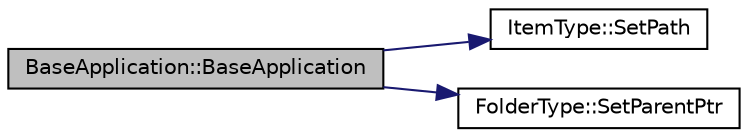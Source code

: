 digraph "BaseApplication::BaseApplication"
{
 // LATEX_PDF_SIZE
  edge [fontname="Helvetica",fontsize="10",labelfontname="Helvetica",labelfontsize="10"];
  node [fontname="Helvetica",fontsize="10",shape=record];
  rankdir="LR";
  Node0 [label="BaseApplication::BaseApplication",height=0.2,width=0.4,color="black", fillcolor="grey75", style="filled", fontcolor="black",tooltip=" "];
  Node0 -> Node1 [color="midnightblue",fontsize="10",style="solid",fontname="Helvetica"];
  Node1 [label="ItemType::SetPath",height=0.2,width=0.4,color="black", fillcolor="white", style="filled",URL="$class_item_type.html#a6388a6b8b947b1a75d2a7342ae0b95c3",tooltip="Set Item path."];
  Node0 -> Node2 [color="midnightblue",fontsize="10",style="solid",fontname="Helvetica"];
  Node2 [label="FolderType::SetParentPtr",height=0.2,width=0.4,color="black", fillcolor="white", style="filled",URL="$class_folder_type.html#ae366f9b8ebb19c53709d4182c962a23b",tooltip="Set ParentFolder."];
}
